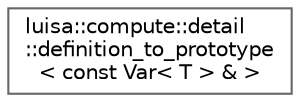 digraph "类继承关系图"
{
 // LATEX_PDF_SIZE
  bgcolor="transparent";
  edge [fontname=Helvetica,fontsize=10,labelfontname=Helvetica,labelfontsize=10];
  node [fontname=Helvetica,fontsize=10,shape=box,height=0.2,width=0.4];
  rankdir="LR";
  Node0 [id="Node000000",label="luisa::compute::detail\l::definition_to_prototype\l\< const Var\< T \> & \>",height=0.2,width=0.4,color="grey40", fillcolor="white", style="filled",URL="$structluisa_1_1compute_1_1detail_1_1definition__to__prototype_3_01const_01_var_3_01_t_01_4_01_6_01_4.html",tooltip=" "];
}
